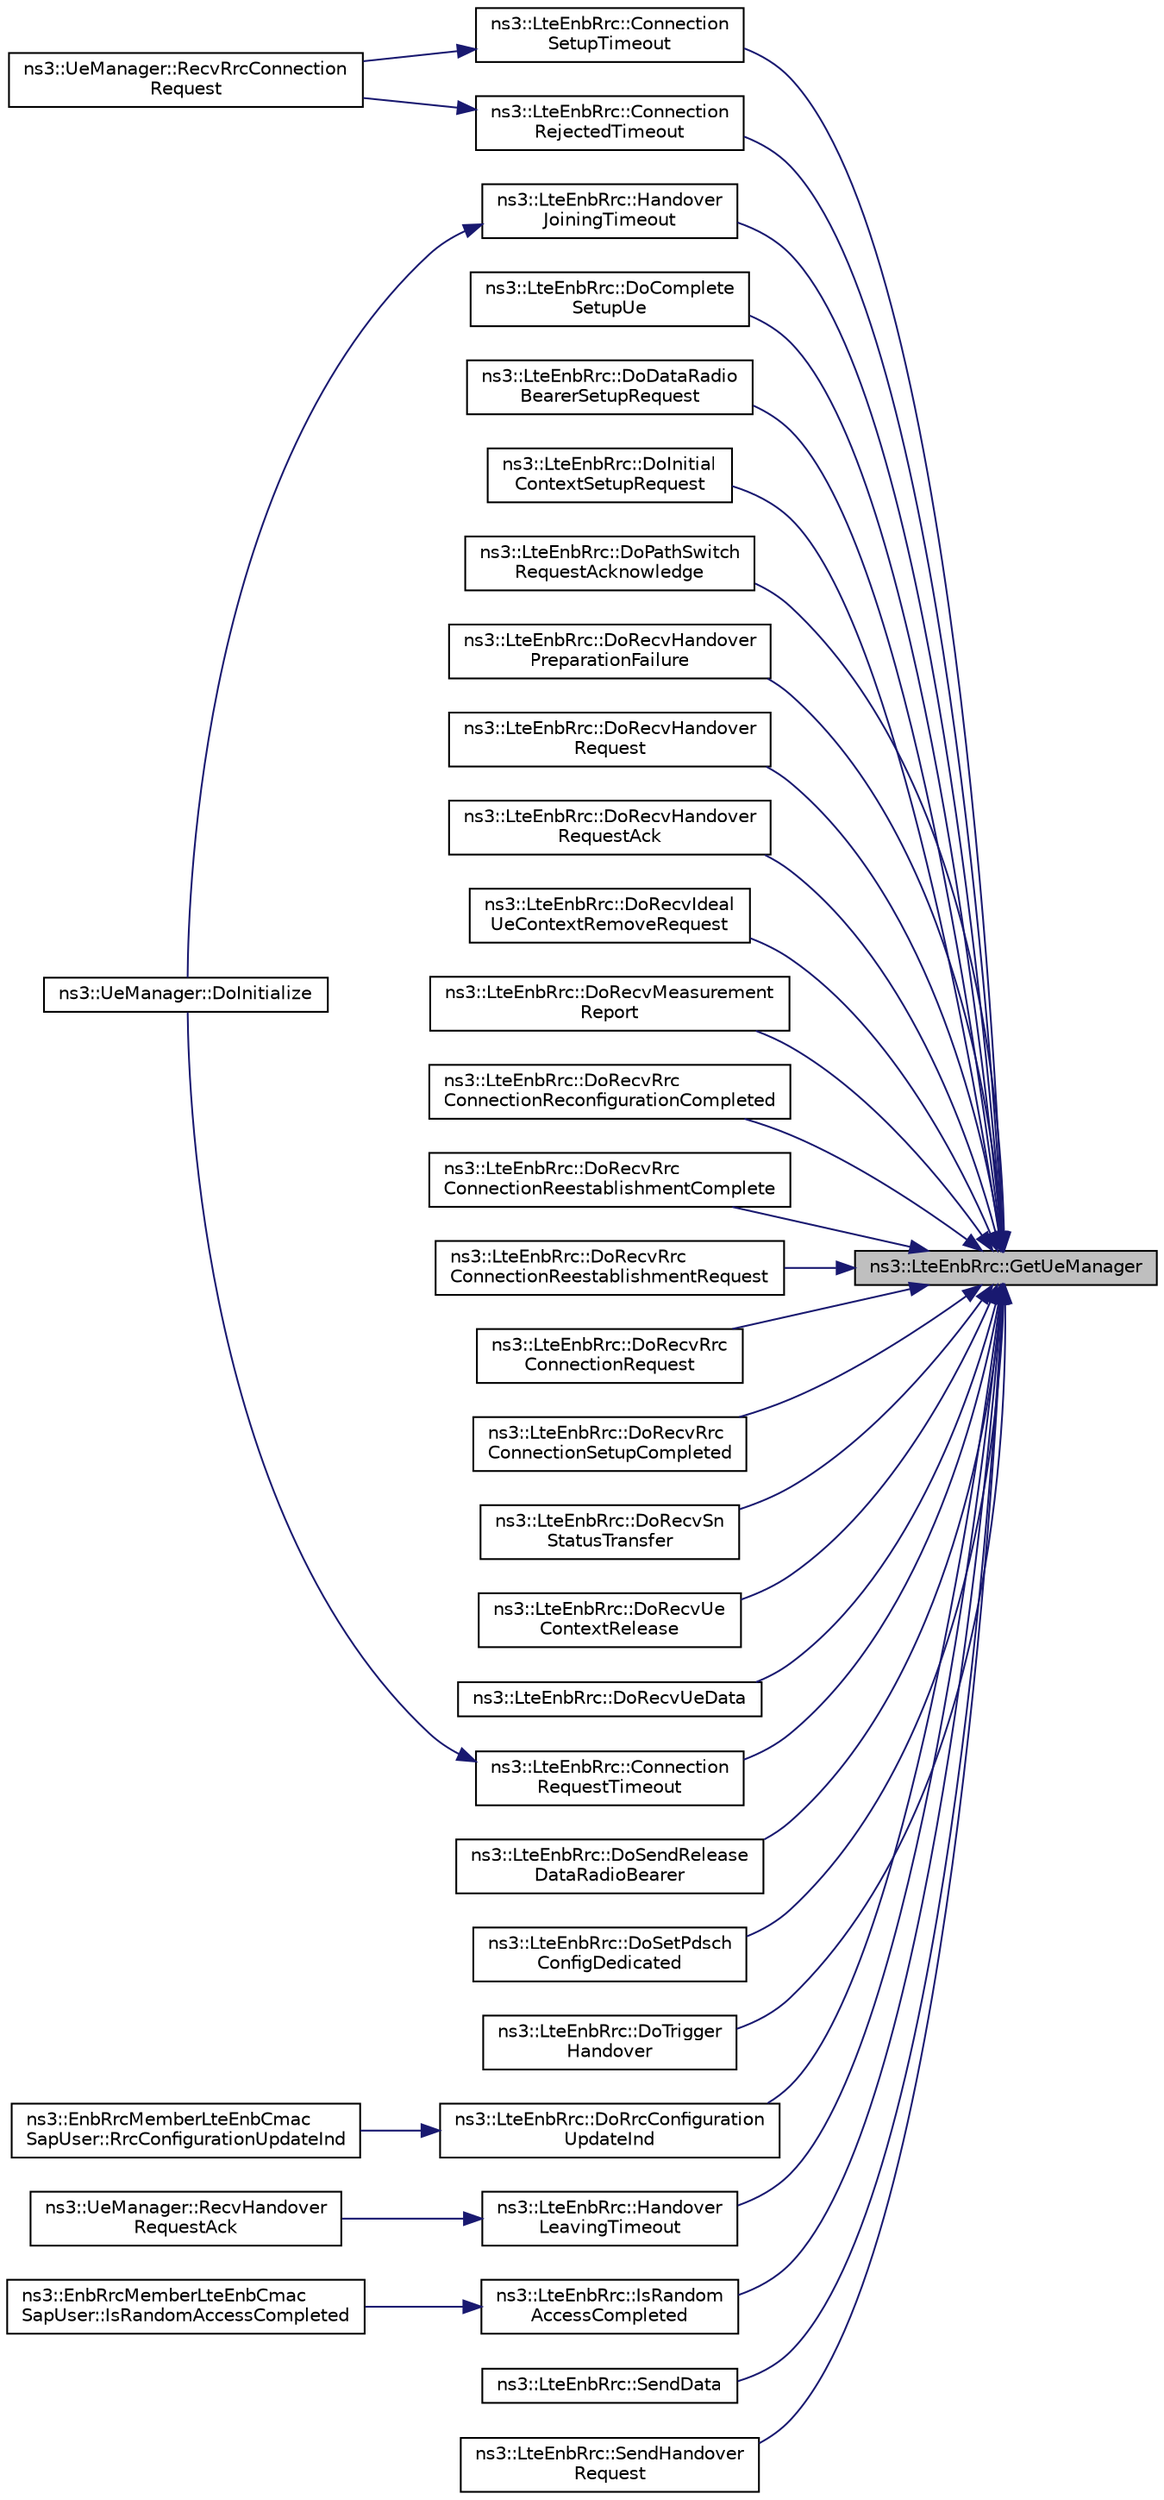 digraph "ns3::LteEnbRrc::GetUeManager"
{
 // LATEX_PDF_SIZE
  edge [fontname="Helvetica",fontsize="10",labelfontname="Helvetica",labelfontsize="10"];
  node [fontname="Helvetica",fontsize="10",shape=record];
  rankdir="RL";
  Node1 [label="ns3::LteEnbRrc::GetUeManager",height=0.2,width=0.4,color="black", fillcolor="grey75", style="filled", fontcolor="black",tooltip=" "];
  Node1 -> Node2 [dir="back",color="midnightblue",fontsize="10",style="solid",fontname="Helvetica"];
  Node2 [label="ns3::LteEnbRrc::Connection\lRejectedTimeout",height=0.2,width=0.4,color="black", fillcolor="white", style="filled",URL="$classns3_1_1_lte_enb_rrc.html#accc2939d256646bf19abd915f13c0d68",tooltip="Method triggered a while after sending RRC Connection Rejected."];
  Node2 -> Node3 [dir="back",color="midnightblue",fontsize="10",style="solid",fontname="Helvetica"];
  Node3 [label="ns3::UeManager::RecvRrcConnection\lRequest",height=0.2,width=0.4,color="black", fillcolor="white", style="filled",URL="$classns3_1_1_ue_manager.html#af0959818ae542240ccf1caa2b3da19ab",tooltip="Implement the LteEnbRrcSapProvider::RecvRrcConnectionRequest interface."];
  Node1 -> Node4 [dir="back",color="midnightblue",fontsize="10",style="solid",fontname="Helvetica"];
  Node4 [label="ns3::LteEnbRrc::Connection\lRequestTimeout",height=0.2,width=0.4,color="black", fillcolor="white", style="filled",URL="$classns3_1_1_lte_enb_rrc.html#ad7992d8a886b60ee953879d9b5d37dca",tooltip="Method triggered when a UE is expected to request for connection but does not do so in a reasonable t..."];
  Node4 -> Node5 [dir="back",color="midnightblue",fontsize="10",style="solid",fontname="Helvetica"];
  Node5 [label="ns3::UeManager::DoInitialize",height=0.2,width=0.4,color="black", fillcolor="white", style="filled",URL="$classns3_1_1_ue_manager.html#ae7036651fc161b02ede5c77f57a35982",tooltip="Initialize() implementation."];
  Node1 -> Node6 [dir="back",color="midnightblue",fontsize="10",style="solid",fontname="Helvetica"];
  Node6 [label="ns3::LteEnbRrc::Connection\lSetupTimeout",height=0.2,width=0.4,color="black", fillcolor="white", style="filled",URL="$classns3_1_1_lte_enb_rrc.html#ac0af0fbbf09bc66c0ebd5be00c69aa7c",tooltip="Method triggered when a UE is expected to complete a connection setup procedure but does not do so in..."];
  Node6 -> Node3 [dir="back",color="midnightblue",fontsize="10",style="solid",fontname="Helvetica"];
  Node1 -> Node7 [dir="back",color="midnightblue",fontsize="10",style="solid",fontname="Helvetica"];
  Node7 [label="ns3::LteEnbRrc::DoComplete\lSetupUe",height=0.2,width=0.4,color="black", fillcolor="white", style="filled",URL="$classns3_1_1_lte_enb_rrc.html#a5ae8407cd2f557ebf8c610baf3653adf",tooltip="Part of the RRC protocol."];
  Node1 -> Node8 [dir="back",color="midnightblue",fontsize="10",style="solid",fontname="Helvetica"];
  Node8 [label="ns3::LteEnbRrc::DoDataRadio\lBearerSetupRequest",height=0.2,width=0.4,color="black", fillcolor="white", style="filled",URL="$classns3_1_1_lte_enb_rrc.html#aec504e23b4981dbd0cf99fb55012322b",tooltip="Data radio beaerer setup request function."];
  Node1 -> Node9 [dir="back",color="midnightblue",fontsize="10",style="solid",fontname="Helvetica"];
  Node9 [label="ns3::LteEnbRrc::DoInitial\lContextSetupRequest",height=0.2,width=0.4,color="black", fillcolor="white", style="filled",URL="$classns3_1_1_lte_enb_rrc.html#aa9db10c38a0d58513918148517316ea9",tooltip="Initial context setup request function."];
  Node1 -> Node10 [dir="back",color="midnightblue",fontsize="10",style="solid",fontname="Helvetica"];
  Node10 [label="ns3::LteEnbRrc::DoPathSwitch\lRequestAcknowledge",height=0.2,width=0.4,color="black", fillcolor="white", style="filled",URL="$classns3_1_1_lte_enb_rrc.html#a6e0fa9675862b025049ef08d9dcf3282",tooltip="Path switch request acknowledge function."];
  Node1 -> Node11 [dir="back",color="midnightblue",fontsize="10",style="solid",fontname="Helvetica"];
  Node11 [label="ns3::LteEnbRrc::DoRecvHandover\lPreparationFailure",height=0.2,width=0.4,color="black", fillcolor="white", style="filled",URL="$classns3_1_1_lte_enb_rrc.html#aa58714c1ca8f2d8a55709aa62fe9a3c3",tooltip="Receive handover preparation failure function."];
  Node1 -> Node12 [dir="back",color="midnightblue",fontsize="10",style="solid",fontname="Helvetica"];
  Node12 [label="ns3::LteEnbRrc::DoRecvHandover\lRequest",height=0.2,width=0.4,color="black", fillcolor="white", style="filled",URL="$classns3_1_1_lte_enb_rrc.html#a26c697a526a9538f8778481f7cf08906",tooltip="Receive handover request function."];
  Node1 -> Node13 [dir="back",color="midnightblue",fontsize="10",style="solid",fontname="Helvetica"];
  Node13 [label="ns3::LteEnbRrc::DoRecvHandover\lRequestAck",height=0.2,width=0.4,color="black", fillcolor="white", style="filled",URL="$classns3_1_1_lte_enb_rrc.html#a4c1952a043aeb77e79ac2b73b2f86662",tooltip="Receive handover request acknowledge function."];
  Node1 -> Node14 [dir="back",color="midnightblue",fontsize="10",style="solid",fontname="Helvetica"];
  Node14 [label="ns3::LteEnbRrc::DoRecvIdeal\lUeContextRemoveRequest",height=0.2,width=0.4,color="black", fillcolor="white", style="filled",URL="$classns3_1_1_lte_enb_rrc.html#af525cb25bb4708215791355726126f1d",tooltip="Part of the RRC protocol."];
  Node1 -> Node15 [dir="back",color="midnightblue",fontsize="10",style="solid",fontname="Helvetica"];
  Node15 [label="ns3::LteEnbRrc::DoRecvMeasurement\lReport",height=0.2,width=0.4,color="black", fillcolor="white", style="filled",URL="$classns3_1_1_lte_enb_rrc.html#a433972776d2b321dd83a3e5c94be7002",tooltip="Part of the RRC protocol."];
  Node1 -> Node16 [dir="back",color="midnightblue",fontsize="10",style="solid",fontname="Helvetica"];
  Node16 [label="ns3::LteEnbRrc::DoRecvRrc\lConnectionReconfigurationCompleted",height=0.2,width=0.4,color="black", fillcolor="white", style="filled",URL="$classns3_1_1_lte_enb_rrc.html#aa25f7c5ee3ea60f4c53b2c9a5c323c56",tooltip="Part of the RRC protocol."];
  Node1 -> Node17 [dir="back",color="midnightblue",fontsize="10",style="solid",fontname="Helvetica"];
  Node17 [label="ns3::LteEnbRrc::DoRecvRrc\lConnectionReestablishmentComplete",height=0.2,width=0.4,color="black", fillcolor="white", style="filled",URL="$classns3_1_1_lte_enb_rrc.html#a887fb569bcde2697903db31fa9e8bbdc",tooltip="Part of the RRC protocol."];
  Node1 -> Node18 [dir="back",color="midnightblue",fontsize="10",style="solid",fontname="Helvetica"];
  Node18 [label="ns3::LteEnbRrc::DoRecvRrc\lConnectionReestablishmentRequest",height=0.2,width=0.4,color="black", fillcolor="white", style="filled",URL="$classns3_1_1_lte_enb_rrc.html#ac042104d340786e0e2b84a1c1c46c957",tooltip="Part of the RRC protocol."];
  Node1 -> Node19 [dir="back",color="midnightblue",fontsize="10",style="solid",fontname="Helvetica"];
  Node19 [label="ns3::LteEnbRrc::DoRecvRrc\lConnectionRequest",height=0.2,width=0.4,color="black", fillcolor="white", style="filled",URL="$classns3_1_1_lte_enb_rrc.html#a1fd16795c1b18234a84a70c4881882f5",tooltip="Part of the RRC protocol."];
  Node1 -> Node20 [dir="back",color="midnightblue",fontsize="10",style="solid",fontname="Helvetica"];
  Node20 [label="ns3::LteEnbRrc::DoRecvRrc\lConnectionSetupCompleted",height=0.2,width=0.4,color="black", fillcolor="white", style="filled",URL="$classns3_1_1_lte_enb_rrc.html#acac9340fedd06f6be22233e20f62a7f0",tooltip="Part of the RRC protocol."];
  Node1 -> Node21 [dir="back",color="midnightblue",fontsize="10",style="solid",fontname="Helvetica"];
  Node21 [label="ns3::LteEnbRrc::DoRecvSn\lStatusTransfer",height=0.2,width=0.4,color="black", fillcolor="white", style="filled",URL="$classns3_1_1_lte_enb_rrc.html#a262e99f877e578fb806fcf4df3f75f5d",tooltip="Receive SN status transfer function."];
  Node1 -> Node22 [dir="back",color="midnightblue",fontsize="10",style="solid",fontname="Helvetica"];
  Node22 [label="ns3::LteEnbRrc::DoRecvUe\lContextRelease",height=0.2,width=0.4,color="black", fillcolor="white", style="filled",URL="$classns3_1_1_lte_enb_rrc.html#acd8dc1935301185b71e736d04128d1fd",tooltip="Receive UE context release function."];
  Node1 -> Node23 [dir="back",color="midnightblue",fontsize="10",style="solid",fontname="Helvetica"];
  Node23 [label="ns3::LteEnbRrc::DoRecvUeData",height=0.2,width=0.4,color="black", fillcolor="white", style="filled",URL="$classns3_1_1_lte_enb_rrc.html#abede7c6b2afbdc0d38b5fb14e5ac1cdb",tooltip="Receive UE data function."];
  Node1 -> Node24 [dir="back",color="midnightblue",fontsize="10",style="solid",fontname="Helvetica"];
  Node24 [label="ns3::LteEnbRrc::DoRrcConfiguration\lUpdateInd",height=0.2,width=0.4,color="black", fillcolor="white", style="filled",URL="$classns3_1_1_lte_enb_rrc.html#a88e583e7d72ccdf0367eacfc8ed94490",tooltip="RRC configuration update indication function."];
  Node24 -> Node25 [dir="back",color="midnightblue",fontsize="10",style="solid",fontname="Helvetica"];
  Node25 [label="ns3::EnbRrcMemberLteEnbCmac\lSapUser::RrcConfigurationUpdateInd",height=0.2,width=0.4,color="black", fillcolor="white", style="filled",URL="$classns3_1_1_enb_rrc_member_lte_enb_cmac_sap_user.html#a5d77743a714cad5b477f95340c7cd2a6",tooltip="Notify the RRC of a UE config updated requested by the MAC (normally, by the scheduler)"];
  Node1 -> Node26 [dir="back",color="midnightblue",fontsize="10",style="solid",fontname="Helvetica"];
  Node26 [label="ns3::LteEnbRrc::DoSendRelease\lDataRadioBearer",height=0.2,width=0.4,color="black", fillcolor="white", style="filled",URL="$classns3_1_1_lte_enb_rrc.html#a19a585bb51e164c158770b853af00129",tooltip="This function acts as an interface to trigger Release indication messages towards eNB and EPC."];
  Node1 -> Node27 [dir="back",color="midnightblue",fontsize="10",style="solid",fontname="Helvetica"];
  Node27 [label="ns3::LteEnbRrc::DoSetPdsch\lConfigDedicated",height=0.2,width=0.4,color="black", fillcolor="white", style="filled",URL="$classns3_1_1_lte_enb_rrc.html#a0e84130f77df4f32f988fe0c513d00da",tooltip="Set PDSCH config dedicated function."];
  Node1 -> Node28 [dir="back",color="midnightblue",fontsize="10",style="solid",fontname="Helvetica"];
  Node28 [label="ns3::LteEnbRrc::DoTrigger\lHandover",height=0.2,width=0.4,color="black", fillcolor="white", style="filled",URL="$classns3_1_1_lte_enb_rrc.html#af49f5004e84050871c872de398f4defe",tooltip="Trigger handover function."];
  Node1 -> Node29 [dir="back",color="midnightblue",fontsize="10",style="solid",fontname="Helvetica"];
  Node29 [label="ns3::LteEnbRrc::Handover\lJoiningTimeout",height=0.2,width=0.4,color="black", fillcolor="white", style="filled",URL="$classns3_1_1_lte_enb_rrc.html#a8374075a52ca40290d3f15e253ef94ff",tooltip="Method triggered when a UE is expected to join the cell for a handover but does not do so in a reason..."];
  Node29 -> Node5 [dir="back",color="midnightblue",fontsize="10",style="solid",fontname="Helvetica"];
  Node1 -> Node30 [dir="back",color="midnightblue",fontsize="10",style="solid",fontname="Helvetica"];
  Node30 [label="ns3::LteEnbRrc::Handover\lLeavingTimeout",height=0.2,width=0.4,color="black", fillcolor="white", style="filled",URL="$classns3_1_1_lte_enb_rrc.html#a3ded0535ab2c7f5b1346cf787745d06d",tooltip="Method triggered when a UE is expected to leave a cell for a handover but no feedback is received in ..."];
  Node30 -> Node31 [dir="back",color="midnightblue",fontsize="10",style="solid",fontname="Helvetica"];
  Node31 [label="ns3::UeManager::RecvHandover\lRequestAck",height=0.2,width=0.4,color="black", fillcolor="white", style="filled",URL="$classns3_1_1_ue_manager.html#ad2e93daf91532b0fd263355b2416330d",tooltip="take the necessary actions in response to the reception of an X2 HANDOVER REQUEST ACK message"];
  Node1 -> Node32 [dir="back",color="midnightblue",fontsize="10",style="solid",fontname="Helvetica"];
  Node32 [label="ns3::LteEnbRrc::IsRandom\lAccessCompleted",height=0.2,width=0.4,color="black", fillcolor="white", style="filled",URL="$classns3_1_1_lte_enb_rrc.html#a135a2cae894033a8b8282a4df7180707",tooltip="Is random access completed function."];
  Node32 -> Node33 [dir="back",color="midnightblue",fontsize="10",style="solid",fontname="Helvetica"];
  Node33 [label="ns3::EnbRrcMemberLteEnbCmac\lSapUser::IsRandomAccessCompleted",height=0.2,width=0.4,color="black", fillcolor="white", style="filled",URL="$classns3_1_1_enb_rrc_member_lte_enb_cmac_sap_user.html#ace83f088fbdcdb1bf6d347d4ea6d8507",tooltip="Is random access completed function."];
  Node1 -> Node34 [dir="back",color="midnightblue",fontsize="10",style="solid",fontname="Helvetica"];
  Node34 [label="ns3::LteEnbRrc::SendData",height=0.2,width=0.4,color="black", fillcolor="white", style="filled",URL="$classns3_1_1_lte_enb_rrc.html#a374dcac41a9e115b97af5c69c998aabc",tooltip="Enqueue an IP data packet on the proper bearer for downlink transmission."];
  Node1 -> Node35 [dir="back",color="midnightblue",fontsize="10",style="solid",fontname="Helvetica"];
  Node35 [label="ns3::LteEnbRrc::SendHandover\lRequest",height=0.2,width=0.4,color="black", fillcolor="white", style="filled",URL="$classns3_1_1_lte_enb_rrc.html#aafad8f02e2086dafea2bc4b48793a392",tooltip="Send a HandoverRequest through the X2 SAP interface."];
}

